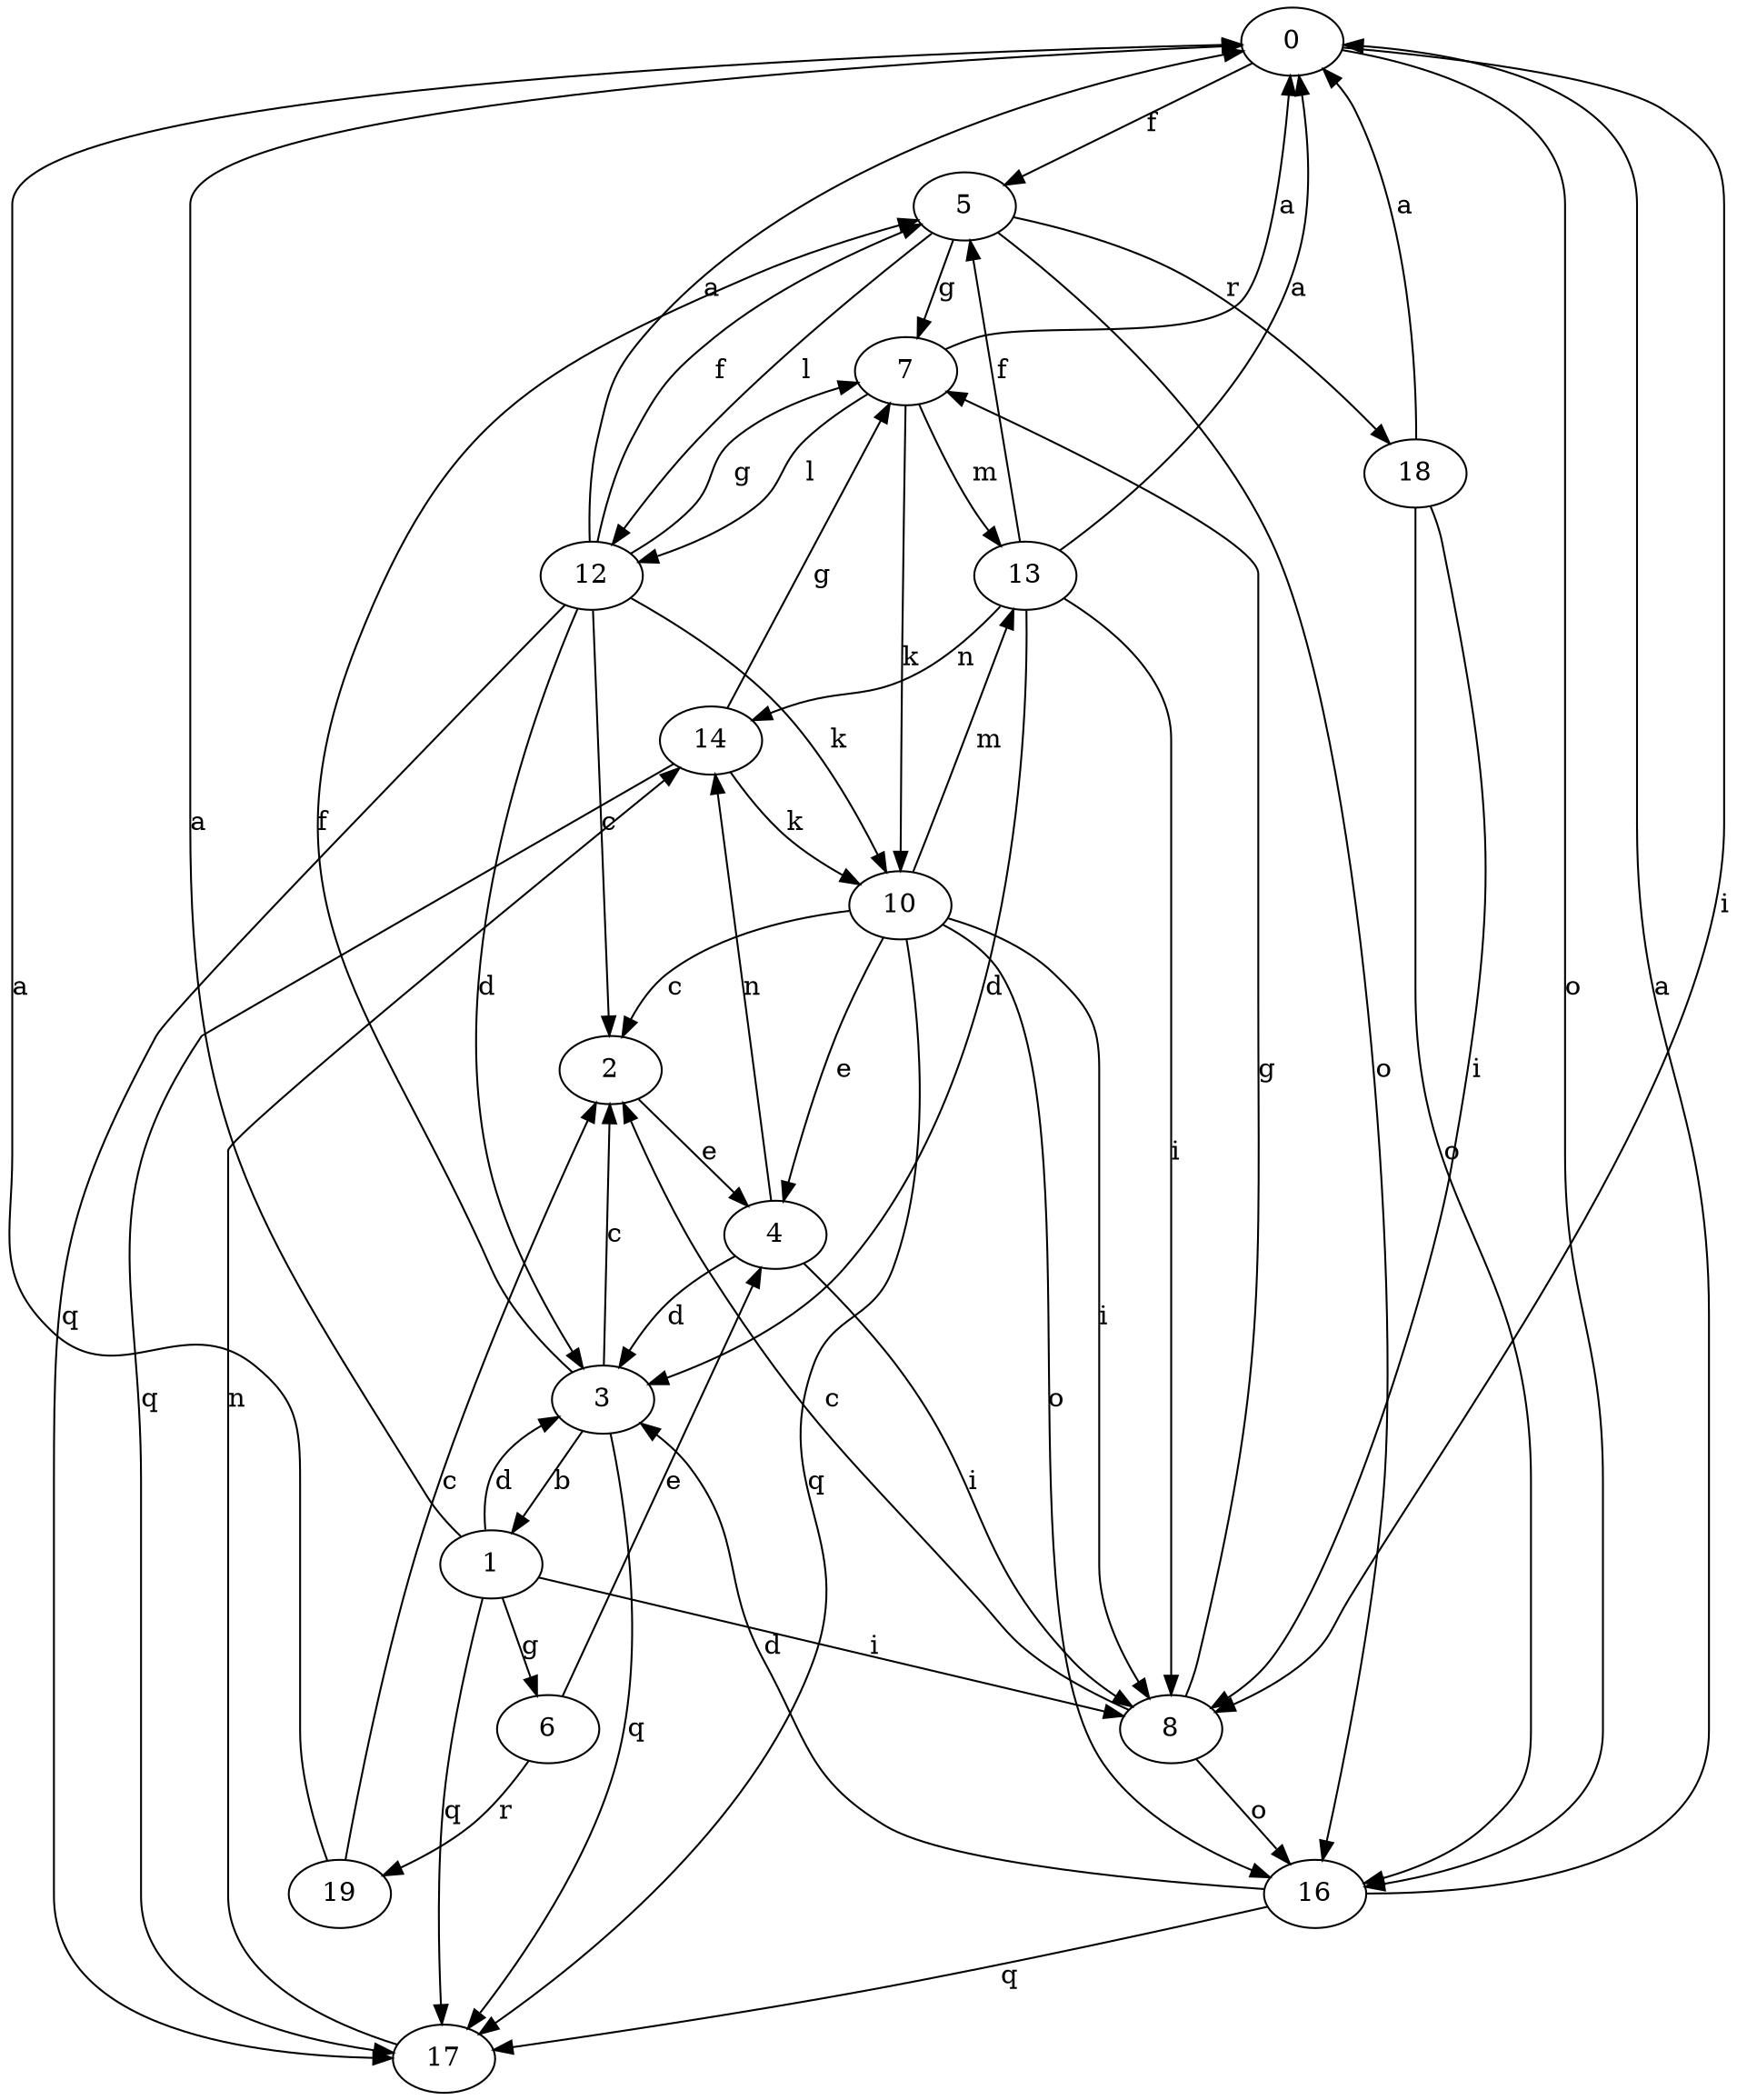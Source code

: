strict digraph  {
0;
1;
2;
3;
4;
5;
6;
7;
8;
10;
12;
13;
14;
16;
17;
18;
19;
0 -> 5  [label=f];
0 -> 8  [label=i];
0 -> 16  [label=o];
1 -> 0  [label=a];
1 -> 3  [label=d];
1 -> 6  [label=g];
1 -> 8  [label=i];
1 -> 17  [label=q];
2 -> 4  [label=e];
3 -> 1  [label=b];
3 -> 2  [label=c];
3 -> 5  [label=f];
3 -> 17  [label=q];
4 -> 3  [label=d];
4 -> 8  [label=i];
4 -> 14  [label=n];
5 -> 7  [label=g];
5 -> 12  [label=l];
5 -> 16  [label=o];
5 -> 18  [label=r];
6 -> 4  [label=e];
6 -> 19  [label=r];
7 -> 0  [label=a];
7 -> 10  [label=k];
7 -> 12  [label=l];
7 -> 13  [label=m];
8 -> 2  [label=c];
8 -> 7  [label=g];
8 -> 16  [label=o];
10 -> 2  [label=c];
10 -> 4  [label=e];
10 -> 8  [label=i];
10 -> 13  [label=m];
10 -> 16  [label=o];
10 -> 17  [label=q];
12 -> 0  [label=a];
12 -> 2  [label=c];
12 -> 3  [label=d];
12 -> 5  [label=f];
12 -> 7  [label=g];
12 -> 10  [label=k];
12 -> 17  [label=q];
13 -> 0  [label=a];
13 -> 3  [label=d];
13 -> 5  [label=f];
13 -> 8  [label=i];
13 -> 14  [label=n];
14 -> 7  [label=g];
14 -> 10  [label=k];
14 -> 17  [label=q];
16 -> 0  [label=a];
16 -> 3  [label=d];
16 -> 17  [label=q];
17 -> 14  [label=n];
18 -> 0  [label=a];
18 -> 8  [label=i];
18 -> 16  [label=o];
19 -> 0  [label=a];
19 -> 2  [label=c];
}

